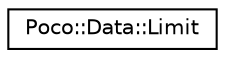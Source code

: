 digraph "Graphical Class Hierarchy"
{
 // LATEX_PDF_SIZE
  edge [fontname="Helvetica",fontsize="10",labelfontname="Helvetica",labelfontsize="10"];
  node [fontname="Helvetica",fontsize="10",shape=record];
  rankdir="LR";
  Node0 [label="Poco::Data::Limit",height=0.2,width=0.4,color="black", fillcolor="white", style="filled",URL="$classPoco_1_1Data_1_1Limit.html",tooltip="Limit stores information how many rows a query should return."];
}
